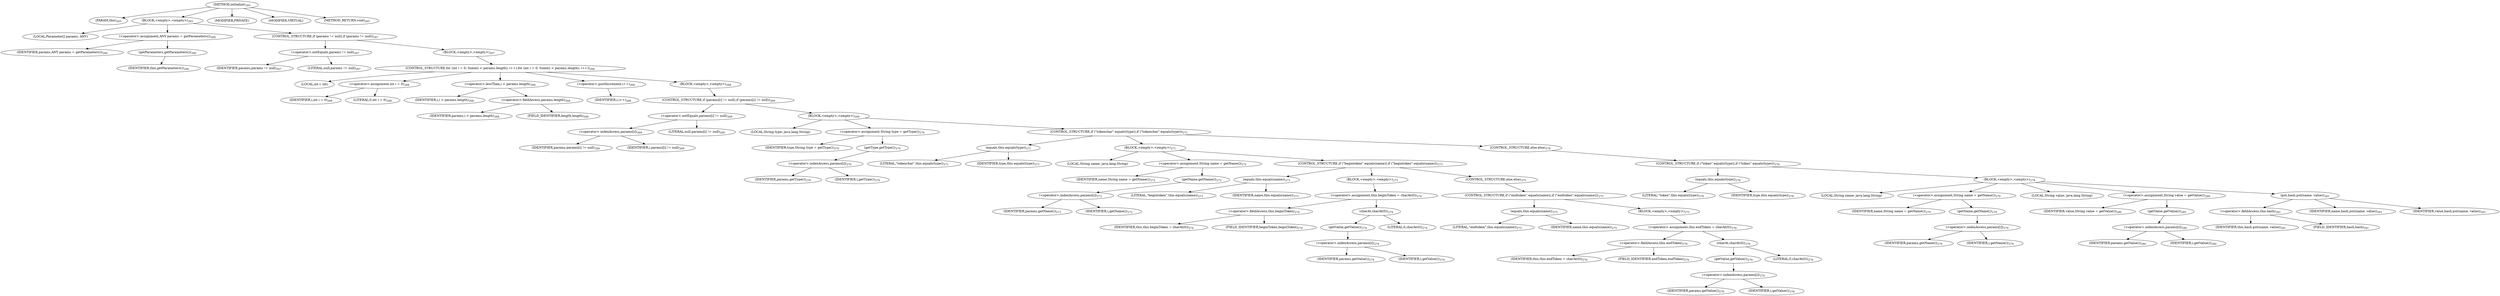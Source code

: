 digraph "initialize" {  
"418" [label = <(METHOD,initialize)<SUB>265</SUB>> ]
"29" [label = <(PARAM,this)<SUB>265</SUB>> ]
"419" [label = <(BLOCK,&lt;empty&gt;,&lt;empty&gt;)<SUB>265</SUB>> ]
"420" [label = <(LOCAL,Parameter[] params: ANY)> ]
"421" [label = <(&lt;operator&gt;.assignment,ANY params = getParameters())<SUB>266</SUB>> ]
"422" [label = <(IDENTIFIER,params,ANY params = getParameters())<SUB>266</SUB>> ]
"423" [label = <(getParameters,getParameters())<SUB>266</SUB>> ]
"28" [label = <(IDENTIFIER,this,getParameters())<SUB>266</SUB>> ]
"424" [label = <(CONTROL_STRUCTURE,if (params != null),if (params != null))<SUB>267</SUB>> ]
"425" [label = <(&lt;operator&gt;.notEquals,params != null)<SUB>267</SUB>> ]
"426" [label = <(IDENTIFIER,params,params != null)<SUB>267</SUB>> ]
"427" [label = <(LITERAL,null,params != null)<SUB>267</SUB>> ]
"428" [label = <(BLOCK,&lt;empty&gt;,&lt;empty&gt;)<SUB>267</SUB>> ]
"429" [label = <(CONTROL_STRUCTURE,for (int i = 0; Some(i &lt; params.length); i++),for (int i = 0; Some(i &lt; params.length); i++))<SUB>268</SUB>> ]
"430" [label = <(LOCAL,int i: int)> ]
"431" [label = <(&lt;operator&gt;.assignment,int i = 0)<SUB>268</SUB>> ]
"432" [label = <(IDENTIFIER,i,int i = 0)<SUB>268</SUB>> ]
"433" [label = <(LITERAL,0,int i = 0)<SUB>268</SUB>> ]
"434" [label = <(&lt;operator&gt;.lessThan,i &lt; params.length)<SUB>268</SUB>> ]
"435" [label = <(IDENTIFIER,i,i &lt; params.length)<SUB>268</SUB>> ]
"436" [label = <(&lt;operator&gt;.fieldAccess,params.length)<SUB>268</SUB>> ]
"437" [label = <(IDENTIFIER,params,i &lt; params.length)<SUB>268</SUB>> ]
"438" [label = <(FIELD_IDENTIFIER,length,length)<SUB>268</SUB>> ]
"439" [label = <(&lt;operator&gt;.postIncrement,i++)<SUB>268</SUB>> ]
"440" [label = <(IDENTIFIER,i,i++)<SUB>268</SUB>> ]
"441" [label = <(BLOCK,&lt;empty&gt;,&lt;empty&gt;)<SUB>268</SUB>> ]
"442" [label = <(CONTROL_STRUCTURE,if (params[i] != null),if (params[i] != null))<SUB>269</SUB>> ]
"443" [label = <(&lt;operator&gt;.notEquals,params[i] != null)<SUB>269</SUB>> ]
"444" [label = <(&lt;operator&gt;.indexAccess,params[i])<SUB>269</SUB>> ]
"445" [label = <(IDENTIFIER,params,params[i] != null)<SUB>269</SUB>> ]
"446" [label = <(IDENTIFIER,i,params[i] != null)<SUB>269</SUB>> ]
"447" [label = <(LITERAL,null,params[i] != null)<SUB>269</SUB>> ]
"448" [label = <(BLOCK,&lt;empty&gt;,&lt;empty&gt;)<SUB>269</SUB>> ]
"449" [label = <(LOCAL,String type: java.lang.String)> ]
"450" [label = <(&lt;operator&gt;.assignment,String type = getType())<SUB>270</SUB>> ]
"451" [label = <(IDENTIFIER,type,String type = getType())<SUB>270</SUB>> ]
"452" [label = <(getType,getType())<SUB>270</SUB>> ]
"453" [label = <(&lt;operator&gt;.indexAccess,params[i])<SUB>270</SUB>> ]
"454" [label = <(IDENTIFIER,params,getType())<SUB>270</SUB>> ]
"455" [label = <(IDENTIFIER,i,getType())<SUB>270</SUB>> ]
"456" [label = <(CONTROL_STRUCTURE,if (&quot;tokenchar&quot;.equals(type)),if (&quot;tokenchar&quot;.equals(type)))<SUB>271</SUB>> ]
"457" [label = <(equals,this.equals(type))<SUB>271</SUB>> ]
"458" [label = <(LITERAL,&quot;tokenchar&quot;,this.equals(type))<SUB>271</SUB>> ]
"459" [label = <(IDENTIFIER,type,this.equals(type))<SUB>271</SUB>> ]
"460" [label = <(BLOCK,&lt;empty&gt;,&lt;empty&gt;)<SUB>271</SUB>> ]
"461" [label = <(LOCAL,String name: java.lang.String)> ]
"462" [label = <(&lt;operator&gt;.assignment,String name = getName())<SUB>272</SUB>> ]
"463" [label = <(IDENTIFIER,name,String name = getName())<SUB>272</SUB>> ]
"464" [label = <(getName,getName())<SUB>272</SUB>> ]
"465" [label = <(&lt;operator&gt;.indexAccess,params[i])<SUB>272</SUB>> ]
"466" [label = <(IDENTIFIER,params,getName())<SUB>272</SUB>> ]
"467" [label = <(IDENTIFIER,i,getName())<SUB>272</SUB>> ]
"468" [label = <(CONTROL_STRUCTURE,if (&quot;begintoken&quot;.equals(name)),if (&quot;begintoken&quot;.equals(name)))<SUB>273</SUB>> ]
"469" [label = <(equals,this.equals(name))<SUB>273</SUB>> ]
"470" [label = <(LITERAL,&quot;begintoken&quot;,this.equals(name))<SUB>273</SUB>> ]
"471" [label = <(IDENTIFIER,name,this.equals(name))<SUB>273</SUB>> ]
"472" [label = <(BLOCK,&lt;empty&gt;,&lt;empty&gt;)<SUB>273</SUB>> ]
"473" [label = <(&lt;operator&gt;.assignment,this.beginToken = charAt(0))<SUB>274</SUB>> ]
"474" [label = <(&lt;operator&gt;.fieldAccess,this.beginToken)<SUB>274</SUB>> ]
"475" [label = <(IDENTIFIER,this,this.beginToken = charAt(0))<SUB>274</SUB>> ]
"476" [label = <(FIELD_IDENTIFIER,beginToken,beginToken)<SUB>274</SUB>> ]
"477" [label = <(charAt,charAt(0))<SUB>274</SUB>> ]
"478" [label = <(getValue,getValue())<SUB>274</SUB>> ]
"479" [label = <(&lt;operator&gt;.indexAccess,params[i])<SUB>274</SUB>> ]
"480" [label = <(IDENTIFIER,params,getValue())<SUB>274</SUB>> ]
"481" [label = <(IDENTIFIER,i,getValue())<SUB>274</SUB>> ]
"482" [label = <(LITERAL,0,charAt(0))<SUB>274</SUB>> ]
"483" [label = <(CONTROL_STRUCTURE,else,else)<SUB>275</SUB>> ]
"484" [label = <(CONTROL_STRUCTURE,if (&quot;endtoken&quot;.equals(name)),if (&quot;endtoken&quot;.equals(name)))<SUB>275</SUB>> ]
"485" [label = <(equals,this.equals(name))<SUB>275</SUB>> ]
"486" [label = <(LITERAL,&quot;endtoken&quot;,this.equals(name))<SUB>275</SUB>> ]
"487" [label = <(IDENTIFIER,name,this.equals(name))<SUB>275</SUB>> ]
"488" [label = <(BLOCK,&lt;empty&gt;,&lt;empty&gt;)<SUB>275</SUB>> ]
"489" [label = <(&lt;operator&gt;.assignment,this.endToken = charAt(0))<SUB>276</SUB>> ]
"490" [label = <(&lt;operator&gt;.fieldAccess,this.endToken)<SUB>276</SUB>> ]
"491" [label = <(IDENTIFIER,this,this.endToken = charAt(0))<SUB>276</SUB>> ]
"492" [label = <(FIELD_IDENTIFIER,endToken,endToken)<SUB>276</SUB>> ]
"493" [label = <(charAt,charAt(0))<SUB>276</SUB>> ]
"494" [label = <(getValue,getValue())<SUB>276</SUB>> ]
"495" [label = <(&lt;operator&gt;.indexAccess,params[i])<SUB>276</SUB>> ]
"496" [label = <(IDENTIFIER,params,getValue())<SUB>276</SUB>> ]
"497" [label = <(IDENTIFIER,i,getValue())<SUB>276</SUB>> ]
"498" [label = <(LITERAL,0,charAt(0))<SUB>276</SUB>> ]
"499" [label = <(CONTROL_STRUCTURE,else,else)<SUB>278</SUB>> ]
"500" [label = <(CONTROL_STRUCTURE,if (&quot;token&quot;.equals(type)),if (&quot;token&quot;.equals(type)))<SUB>278</SUB>> ]
"501" [label = <(equals,this.equals(type))<SUB>278</SUB>> ]
"502" [label = <(LITERAL,&quot;token&quot;,this.equals(type))<SUB>278</SUB>> ]
"503" [label = <(IDENTIFIER,type,this.equals(type))<SUB>278</SUB>> ]
"504" [label = <(BLOCK,&lt;empty&gt;,&lt;empty&gt;)<SUB>278</SUB>> ]
"505" [label = <(LOCAL,String name: java.lang.String)> ]
"506" [label = <(&lt;operator&gt;.assignment,String name = getName())<SUB>279</SUB>> ]
"507" [label = <(IDENTIFIER,name,String name = getName())<SUB>279</SUB>> ]
"508" [label = <(getName,getName())<SUB>279</SUB>> ]
"509" [label = <(&lt;operator&gt;.indexAccess,params[i])<SUB>279</SUB>> ]
"510" [label = <(IDENTIFIER,params,getName())<SUB>279</SUB>> ]
"511" [label = <(IDENTIFIER,i,getName())<SUB>279</SUB>> ]
"512" [label = <(LOCAL,String value: java.lang.String)> ]
"513" [label = <(&lt;operator&gt;.assignment,String value = getValue())<SUB>280</SUB>> ]
"514" [label = <(IDENTIFIER,value,String value = getValue())<SUB>280</SUB>> ]
"515" [label = <(getValue,getValue())<SUB>280</SUB>> ]
"516" [label = <(&lt;operator&gt;.indexAccess,params[i])<SUB>280</SUB>> ]
"517" [label = <(IDENTIFIER,params,getValue())<SUB>280</SUB>> ]
"518" [label = <(IDENTIFIER,i,getValue())<SUB>280</SUB>> ]
"519" [label = <(put,hash.put(name, value))<SUB>281</SUB>> ]
"520" [label = <(&lt;operator&gt;.fieldAccess,this.hash)<SUB>281</SUB>> ]
"521" [label = <(IDENTIFIER,this,hash.put(name, value))<SUB>281</SUB>> ]
"522" [label = <(FIELD_IDENTIFIER,hash,hash)<SUB>281</SUB>> ]
"523" [label = <(IDENTIFIER,name,hash.put(name, value))<SUB>281</SUB>> ]
"524" [label = <(IDENTIFIER,value,hash.put(name, value))<SUB>281</SUB>> ]
"525" [label = <(MODIFIER,PRIVATE)> ]
"526" [label = <(MODIFIER,VIRTUAL)> ]
"527" [label = <(METHOD_RETURN,void)<SUB>265</SUB>> ]
  "418" -> "29" 
  "418" -> "419" 
  "418" -> "525" 
  "418" -> "526" 
  "418" -> "527" 
  "419" -> "420" 
  "419" -> "421" 
  "419" -> "424" 
  "421" -> "422" 
  "421" -> "423" 
  "423" -> "28" 
  "424" -> "425" 
  "424" -> "428" 
  "425" -> "426" 
  "425" -> "427" 
  "428" -> "429" 
  "429" -> "430" 
  "429" -> "431" 
  "429" -> "434" 
  "429" -> "439" 
  "429" -> "441" 
  "431" -> "432" 
  "431" -> "433" 
  "434" -> "435" 
  "434" -> "436" 
  "436" -> "437" 
  "436" -> "438" 
  "439" -> "440" 
  "441" -> "442" 
  "442" -> "443" 
  "442" -> "448" 
  "443" -> "444" 
  "443" -> "447" 
  "444" -> "445" 
  "444" -> "446" 
  "448" -> "449" 
  "448" -> "450" 
  "448" -> "456" 
  "450" -> "451" 
  "450" -> "452" 
  "452" -> "453" 
  "453" -> "454" 
  "453" -> "455" 
  "456" -> "457" 
  "456" -> "460" 
  "456" -> "499" 
  "457" -> "458" 
  "457" -> "459" 
  "460" -> "461" 
  "460" -> "462" 
  "460" -> "468" 
  "462" -> "463" 
  "462" -> "464" 
  "464" -> "465" 
  "465" -> "466" 
  "465" -> "467" 
  "468" -> "469" 
  "468" -> "472" 
  "468" -> "483" 
  "469" -> "470" 
  "469" -> "471" 
  "472" -> "473" 
  "473" -> "474" 
  "473" -> "477" 
  "474" -> "475" 
  "474" -> "476" 
  "477" -> "478" 
  "477" -> "482" 
  "478" -> "479" 
  "479" -> "480" 
  "479" -> "481" 
  "483" -> "484" 
  "484" -> "485" 
  "484" -> "488" 
  "485" -> "486" 
  "485" -> "487" 
  "488" -> "489" 
  "489" -> "490" 
  "489" -> "493" 
  "490" -> "491" 
  "490" -> "492" 
  "493" -> "494" 
  "493" -> "498" 
  "494" -> "495" 
  "495" -> "496" 
  "495" -> "497" 
  "499" -> "500" 
  "500" -> "501" 
  "500" -> "504" 
  "501" -> "502" 
  "501" -> "503" 
  "504" -> "505" 
  "504" -> "506" 
  "504" -> "512" 
  "504" -> "513" 
  "504" -> "519" 
  "506" -> "507" 
  "506" -> "508" 
  "508" -> "509" 
  "509" -> "510" 
  "509" -> "511" 
  "513" -> "514" 
  "513" -> "515" 
  "515" -> "516" 
  "516" -> "517" 
  "516" -> "518" 
  "519" -> "520" 
  "519" -> "523" 
  "519" -> "524" 
  "520" -> "521" 
  "520" -> "522" 
}
